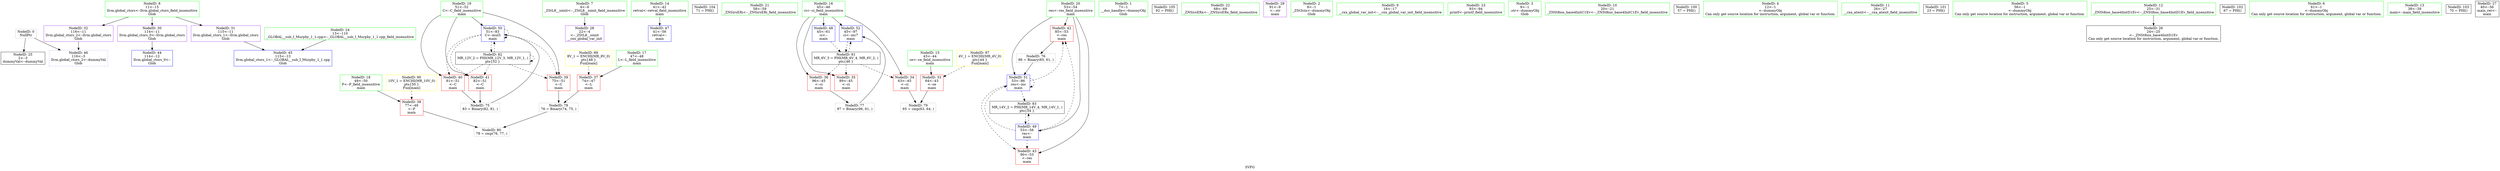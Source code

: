 digraph "SVFG" {
	label="SVFG";

	Node0x55a35da1d2e0 [shape=record,color=grey,label="{NodeID: 0\nNullPtr}"];
	Node0x55a35da1d2e0 -> Node0x55a35da2fca0[style=solid];
	Node0x55a35da1d2e0 -> Node0x55a35da30f00[style=solid];
	Node0x55a35da38a70 [shape=record,color=yellow,style=double,label="{NodeID: 90\n10V_1 = ENCHI(MR_10V_0)\npts\{50 \}\nFun[main]}"];
	Node0x55a35da38a70 -> Node0x55a35da30820[style=dashed];
	Node0x55a35da2e7d0 [shape=record,color=green,label="{NodeID: 7\n4\<--6\n_ZStL8__ioinit\<--_ZStL8__ioinit_field_insensitive\nGlob }"];
	Node0x55a35da2e7d0 -> Node0x55a35da2ff70[style=solid];
	Node0x55a35da2f3b0 [shape=record,color=green,label="{NodeID: 14\n41\<--42\nretval\<--retval_field_insensitive\nmain\n}"];
	Node0x55a35da2f3b0 -> Node0x55a35da31000[style=solid];
	Node0x55a35da3d5b0 [shape=record,color=black,label="{NodeID: 104\n71 = PHI()\n}"];
	Node0x55a35da2f960 [shape=record,color=green,label="{NodeID: 21\n58\<--59\n_ZNSirsERi\<--_ZNSirsERi_field_insensitive\n}"];
	Node0x55a35da2ff70 [shape=record,color=purple,label="{NodeID: 28\n22\<--4\n\<--_ZStL8__ioinit\n__cxx_global_var_init\n}"];
	Node0x55a35da305b0 [shape=record,color=red,label="{NodeID: 35\n89\<--45\n\<--ci\nmain\n}"];
	Node0x55a35da30b60 [shape=record,color=red,label="{NodeID: 42\n85\<--53\n\<--res\nmain\n}"];
	Node0x55a35da30b60 -> Node0x55a35da336d0[style=solid];
	Node0x55a35da319b0 [shape=record,color=blue,label="{NodeID: 49\n53\<--56\nres\<--\nmain\n}"];
	Node0x55a35da319b0 -> Node0x55a35da30b60[style=dashed];
	Node0x55a35da319b0 -> Node0x55a35da30c30[style=dashed];
	Node0x55a35da319b0 -> Node0x55a35da31b50[style=dashed];
	Node0x55a35da319b0 -> Node0x55a35da36db0[style=dashed];
	Node0x55a35da33850 [shape=record,color=grey,label="{NodeID: 77\n97 = Binary(96, 61, )\n}"];
	Node0x55a35da33850 -> Node0x55a35da31c20[style=solid];
	Node0x55a35da1da50 [shape=record,color=green,label="{NodeID: 1\n7\<--1\n__dso_handle\<--dummyObj\nGlob }"];
	Node0x55a35da2f010 [shape=record,color=green,label="{NodeID: 8\n11\<--15\nllvm.global_ctors\<--llvm.global_ctors_field_insensitive\nGlob }"];
	Node0x55a35da2f010 -> Node0x55a35da30110[style=solid];
	Node0x55a35da2f010 -> Node0x55a35da30210[style=solid];
	Node0x55a35da2f010 -> Node0x55a35da30310[style=solid];
	Node0x55a35da2f480 [shape=record,color=green,label="{NodeID: 15\n43\<--44\nce\<--ce_field_insensitive\nmain\n}"];
	Node0x55a35da2f480 -> Node0x55a35da30410[style=solid];
	Node0x55a35da3d680 [shape=record,color=black,label="{NodeID: 105\n92 = PHI()\n}"];
	Node0x55a35da2fa30 [shape=record,color=green,label="{NodeID: 22\n68\<--69\n_ZNSirsERx\<--_ZNSirsERx_field_insensitive\n}"];
	Node0x55a35da30040 [shape=record,color=purple,label="{NodeID: 29\n91\<--9\n\<--.str\nmain\n}"];
	Node0x55a35da30680 [shape=record,color=red,label="{NodeID: 36\n96\<--45\n\<--ci\nmain\n}"];
	Node0x55a35da30680 -> Node0x55a35da33850[style=solid];
	Node0x55a35da30c30 [shape=record,color=red,label="{NodeID: 43\n90\<--53\n\<--res\nmain\n}"];
	Node0x55a35da31a80 [shape=record,color=blue,label="{NodeID: 50\n51\<--83\nC\<--mul5\nmain\n}"];
	Node0x55a35da31a80 -> Node0x55a35da308f0[style=dashed];
	Node0x55a35da31a80 -> Node0x55a35da309c0[style=dashed];
	Node0x55a35da31a80 -> Node0x55a35da30a90[style=dashed];
	Node0x55a35da31a80 -> Node0x55a35da31a80[style=dashed];
	Node0x55a35da31a80 -> Node0x55a35da368b0[style=dashed];
	Node0x55a35da339d0 [shape=record,color=grey,label="{NodeID: 78\n76 = Binary(74, 75, )\n}"];
	Node0x55a35da339d0 -> Node0x55a35da33cd0[style=solid];
	Node0x55a35da1d430 [shape=record,color=green,label="{NodeID: 2\n8\<--1\n_ZSt3cin\<--dummyObj\nGlob }"];
	Node0x55a35da2f0a0 [shape=record,color=green,label="{NodeID: 9\n16\<--17\n__cxx_global_var_init\<--__cxx_global_var_init_field_insensitive\n}"];
	Node0x55a35da2f550 [shape=record,color=green,label="{NodeID: 16\n45\<--46\nci\<--ci_field_insensitive\nmain\n}"];
	Node0x55a35da2f550 -> Node0x55a35da304e0[style=solid];
	Node0x55a35da2f550 -> Node0x55a35da305b0[style=solid];
	Node0x55a35da2f550 -> Node0x55a35da30680[style=solid];
	Node0x55a35da2f550 -> Node0x55a35da318e0[style=solid];
	Node0x55a35da2f550 -> Node0x55a35da31c20[style=solid];
	Node0x55a35da2fb00 [shape=record,color=green,label="{NodeID: 23\n93\<--94\nprintf\<--printf_field_insensitive\n}"];
	Node0x55a35da30110 [shape=record,color=purple,label="{NodeID: 30\n114\<--11\nllvm.global_ctors_0\<--llvm.global_ctors\nGlob }"];
	Node0x55a35da30110 -> Node0x55a35da30d00[style=solid];
	Node0x55a35da30750 [shape=record,color=red,label="{NodeID: 37\n74\<--47\n\<--L\nmain\n}"];
	Node0x55a35da30750 -> Node0x55a35da339d0[style=solid];
	Node0x55a35da30d00 [shape=record,color=blue,label="{NodeID: 44\n114\<--12\nllvm.global_ctors_0\<--\nGlob }"];
	Node0x55a35da31b50 [shape=record,color=blue,label="{NodeID: 51\n53\<--86\nres\<--inc\nmain\n}"];
	Node0x55a35da31b50 -> Node0x55a35da30b60[style=dashed];
	Node0x55a35da31b50 -> Node0x55a35da30c30[style=dashed];
	Node0x55a35da31b50 -> Node0x55a35da31b50[style=dashed];
	Node0x55a35da31b50 -> Node0x55a35da36db0[style=dashed];
	Node0x55a35da33b50 [shape=record,color=grey,label="{NodeID: 79\n65 = cmp(63, 64, )\n}"];
	Node0x55a35da1d4c0 [shape=record,color=green,label="{NodeID: 3\n9\<--1\n.str\<--dummyObj\nGlob }"];
	Node0x55a35da2f130 [shape=record,color=green,label="{NodeID: 10\n20\<--21\n_ZNSt8ios_base4InitC1Ev\<--_ZNSt8ios_base4InitC1Ev_field_insensitive\n}"];
	Node0x55a35d909360 [shape=record,color=black,label="{NodeID: 100\n57 = PHI()\n}"];
	Node0x55a35da2f620 [shape=record,color=green,label="{NodeID: 17\n47\<--48\nL\<--L_field_insensitive\nmain\n}"];
	Node0x55a35da2f620 -> Node0x55a35da30750[style=solid];
	Node0x55a35da2fbd0 [shape=record,color=green,label="{NodeID: 24\n13\<--110\n_GLOBAL__sub_I_Murphy_1_1.cpp\<--_GLOBAL__sub_I_Murphy_1_1.cpp_field_insensitive\n}"];
	Node0x55a35da2fbd0 -> Node0x55a35da30e00[style=solid];
	Node0x55a35da30210 [shape=record,color=purple,label="{NodeID: 31\n115\<--11\nllvm.global_ctors_1\<--llvm.global_ctors\nGlob }"];
	Node0x55a35da30210 -> Node0x55a35da30e00[style=solid];
	Node0x55a35da30820 [shape=record,color=red,label="{NodeID: 38\n77\<--49\n\<--P\nmain\n}"];
	Node0x55a35da30820 -> Node0x55a35da33cd0[style=solid];
	Node0x55a35da30e00 [shape=record,color=blue,label="{NodeID: 45\n115\<--13\nllvm.global_ctors_1\<--_GLOBAL__sub_I_Murphy_1_1.cpp\nGlob }"];
	Node0x55a35da31c20 [shape=record,color=blue,label="{NodeID: 52\n45\<--97\nci\<--inc7\nmain\n}"];
	Node0x55a35da31c20 -> Node0x55a35da363b0[style=dashed];
	Node0x55a35da33cd0 [shape=record,color=grey,label="{NodeID: 80\n78 = cmp(76, 77, )\n}"];
	Node0x55a35da387d0 [shape=record,color=yellow,style=double,label="{NodeID: 87\n4V_1 = ENCHI(MR_4V_0)\npts\{44 \}\nFun[main]}"];
	Node0x55a35da387d0 -> Node0x55a35da30410[style=dashed];
	Node0x55a35da2e620 [shape=record,color=green,label="{NodeID: 4\n12\<--1\n\<--dummyObj\nCan only get source location for instruction, argument, global var or function.}"];
	Node0x55a35da2f1c0 [shape=record,color=green,label="{NodeID: 11\n26\<--27\n__cxa_atexit\<--__cxa_atexit_field_insensitive\n}"];
	Node0x55a35da3d250 [shape=record,color=black,label="{NodeID: 101\n23 = PHI()\n}"];
	Node0x55a35da2f6f0 [shape=record,color=green,label="{NodeID: 18\n49\<--50\nP\<--P_field_insensitive\nmain\n}"];
	Node0x55a35da2f6f0 -> Node0x55a35da30820[style=solid];
	Node0x55a35da2fca0 [shape=record,color=black,label="{NodeID: 25\n2\<--3\ndummyVal\<--dummyVal\n}"];
	Node0x55a35da30310 [shape=record,color=purple,label="{NodeID: 32\n116\<--11\nllvm.global_ctors_2\<--llvm.global_ctors\nGlob }"];
	Node0x55a35da30310 -> Node0x55a35da30f00[style=solid];
	Node0x55a35da308f0 [shape=record,color=red,label="{NodeID: 39\n75\<--51\n\<--C\nmain\n}"];
	Node0x55a35da308f0 -> Node0x55a35da339d0[style=solid];
	Node0x55a35da30f00 [shape=record,color=blue, style = dotted,label="{NodeID: 46\n116\<--3\nllvm.global_ctors_2\<--dummyVal\nGlob }"];
	Node0x55a35da363b0 [shape=record,color=black,label="{NodeID: 81\nMR_6V_3 = PHI(MR_6V_4, MR_6V_2, )\npts\{46 \}\n}"];
	Node0x55a35da363b0 -> Node0x55a35da304e0[style=dashed];
	Node0x55a35da363b0 -> Node0x55a35da305b0[style=dashed];
	Node0x55a35da363b0 -> Node0x55a35da30680[style=dashed];
	Node0x55a35da363b0 -> Node0x55a35da31c20[style=dashed];
	Node0x55a35da2e6b0 [shape=record,color=green,label="{NodeID: 5\n56\<--1\n\<--dummyObj\nCan only get source location for instruction, argument, global var or function.}"];
	Node0x55a35da2f250 [shape=record,color=green,label="{NodeID: 12\n25\<--31\n_ZNSt8ios_base4InitD1Ev\<--_ZNSt8ios_base4InitD1Ev_field_insensitive\n}"];
	Node0x55a35da2f250 -> Node0x55a35da2fda0[style=solid];
	Node0x55a35da3d350 [shape=record,color=black,label="{NodeID: 102\n67 = PHI()\n}"];
	Node0x55a35da2f7c0 [shape=record,color=green,label="{NodeID: 19\n51\<--52\nC\<--C_field_insensitive\nmain\n}"];
	Node0x55a35da2f7c0 -> Node0x55a35da308f0[style=solid];
	Node0x55a35da2f7c0 -> Node0x55a35da309c0[style=solid];
	Node0x55a35da2f7c0 -> Node0x55a35da30a90[style=solid];
	Node0x55a35da2f7c0 -> Node0x55a35da31a80[style=solid];
	Node0x55a35da2fda0 [shape=record,color=black,label="{NodeID: 26\n24\<--25\n\<--_ZNSt8ios_base4InitD1Ev\nCan only get source location for instruction, argument, global var or function.}"];
	Node0x55a35da30410 [shape=record,color=red,label="{NodeID: 33\n64\<--43\n\<--ce\nmain\n}"];
	Node0x55a35da30410 -> Node0x55a35da33b50[style=solid];
	Node0x55a35da309c0 [shape=record,color=red,label="{NodeID: 40\n81\<--51\n\<--C\nmain\n}"];
	Node0x55a35da309c0 -> Node0x55a35da33550[style=solid];
	Node0x55a35da31000 [shape=record,color=blue,label="{NodeID: 47\n41\<--56\nretval\<--\nmain\n}"];
	Node0x55a35da33550 [shape=record,color=grey,label="{NodeID: 75\n83 = Binary(82, 81, )\n}"];
	Node0x55a35da33550 -> Node0x55a35da31a80[style=solid];
	Node0x55a35da368b0 [shape=record,color=black,label="{NodeID: 82\nMR_12V_2 = PHI(MR_12V_3, MR_12V_1, )\npts\{52 \}\n}"];
	Node0x55a35da368b0 -> Node0x55a35da308f0[style=dashed];
	Node0x55a35da368b0 -> Node0x55a35da309c0[style=dashed];
	Node0x55a35da368b0 -> Node0x55a35da30a90[style=dashed];
	Node0x55a35da368b0 -> Node0x55a35da31a80[style=dashed];
	Node0x55a35da368b0 -> Node0x55a35da368b0[style=dashed];
	Node0x55a35da38990 [shape=record,color=yellow,style=double,label="{NodeID: 89\n8V_1 = ENCHI(MR_8V_0)\npts\{48 \}\nFun[main]}"];
	Node0x55a35da38990 -> Node0x55a35da30750[style=dashed];
	Node0x55a35da2e740 [shape=record,color=green,label="{NodeID: 6\n61\<--1\n\<--dummyObj\nCan only get source location for instruction, argument, global var or function.}"];
	Node0x55a35da2f2e0 [shape=record,color=green,label="{NodeID: 13\n38\<--39\nmain\<--main_field_insensitive\n}"];
	Node0x55a35da3d4b0 [shape=record,color=black,label="{NodeID: 103\n70 = PHI()\n}"];
	Node0x55a35da2f890 [shape=record,color=green,label="{NodeID: 20\n53\<--54\nres\<--res_field_insensitive\nmain\n}"];
	Node0x55a35da2f890 -> Node0x55a35da30b60[style=solid];
	Node0x55a35da2f890 -> Node0x55a35da30c30[style=solid];
	Node0x55a35da2f890 -> Node0x55a35da319b0[style=solid];
	Node0x55a35da2f890 -> Node0x55a35da31b50[style=solid];
	Node0x55a35da2fea0 [shape=record,color=black,label="{NodeID: 27\n40\<--56\nmain_ret\<--\nmain\n}"];
	Node0x55a35da304e0 [shape=record,color=red,label="{NodeID: 34\n63\<--45\n\<--ci\nmain\n}"];
	Node0x55a35da304e0 -> Node0x55a35da33b50[style=solid];
	Node0x55a35da30a90 [shape=record,color=red,label="{NodeID: 41\n82\<--51\n\<--C\nmain\n}"];
	Node0x55a35da30a90 -> Node0x55a35da33550[style=solid];
	Node0x55a35da318e0 [shape=record,color=blue,label="{NodeID: 48\n45\<--61\nci\<--\nmain\n}"];
	Node0x55a35da318e0 -> Node0x55a35da363b0[style=dashed];
	Node0x55a35da336d0 [shape=record,color=grey,label="{NodeID: 76\n86 = Binary(85, 61, )\n}"];
	Node0x55a35da336d0 -> Node0x55a35da31b50[style=solid];
	Node0x55a35da36db0 [shape=record,color=black,label="{NodeID: 83\nMR_14V_2 = PHI(MR_14V_4, MR_14V_1, )\npts\{54 \}\n}"];
	Node0x55a35da36db0 -> Node0x55a35da319b0[style=dashed];
}
